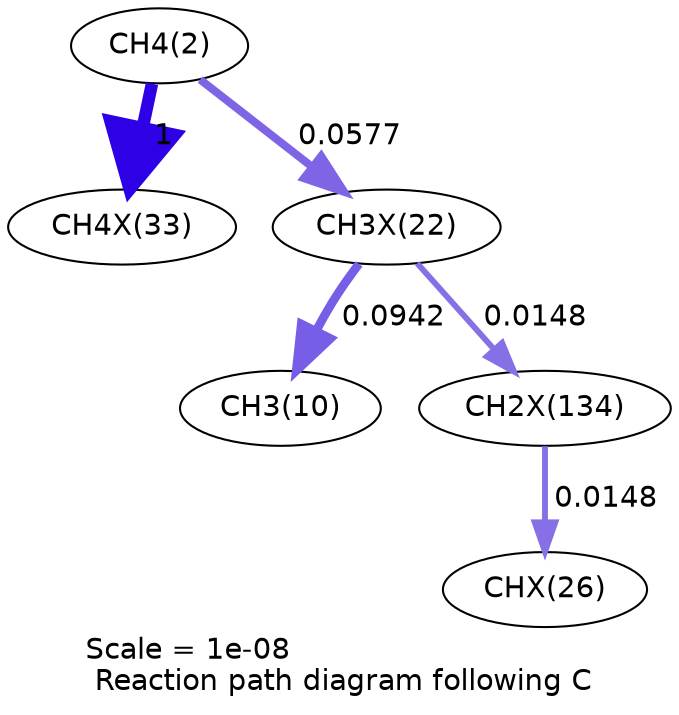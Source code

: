 digraph reaction_paths {
center=1;
s4 -> s45[fontname="Helvetica", penwidth=6, arrowsize=3, color="0.7, 1.5, 0.9"
, label=" 1"];
s4 -> s40[fontname="Helvetica", penwidth=3.85, arrowsize=1.92, color="0.7, 0.558, 0.9"
, label=" 0.0577"];
s40 -> s12[fontname="Helvetica", penwidth=4.22, arrowsize=2.11, color="0.7, 0.594, 0.9"
, label=" 0.0942"];
s40 -> s60[fontname="Helvetica", penwidth=2.82, arrowsize=1.41, color="0.7, 0.515, 0.9"
, label=" 0.0148"];
s60 -> s43[fontname="Helvetica", penwidth=2.82, arrowsize=1.41, color="0.7, 0.515, 0.9"
, label=" 0.0148"];
s4 [ fontname="Helvetica", label="CH4(2)"];
s12 [ fontname="Helvetica", label="CH3(10)"];
s40 [ fontname="Helvetica", label="CH3X(22)"];
s43 [ fontname="Helvetica", label="CHX(26)"];
s45 [ fontname="Helvetica", label="CH4X(33)"];
s60 [ fontname="Helvetica", label="CH2X(134)"];
 label = "Scale = 1e-08\l Reaction path diagram following C";
 fontname = "Helvetica";
}
